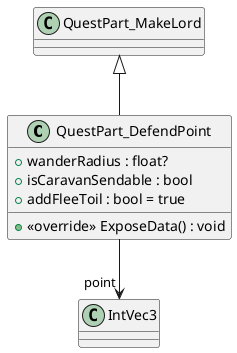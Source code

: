 @startuml
class QuestPart_DefendPoint {
    + wanderRadius : float?
    + isCaravanSendable : bool
    + addFleeToil : bool = true
    + <<override>> ExposeData() : void
}
QuestPart_MakeLord <|-- QuestPart_DefendPoint
QuestPart_DefendPoint --> "point" IntVec3
@enduml
